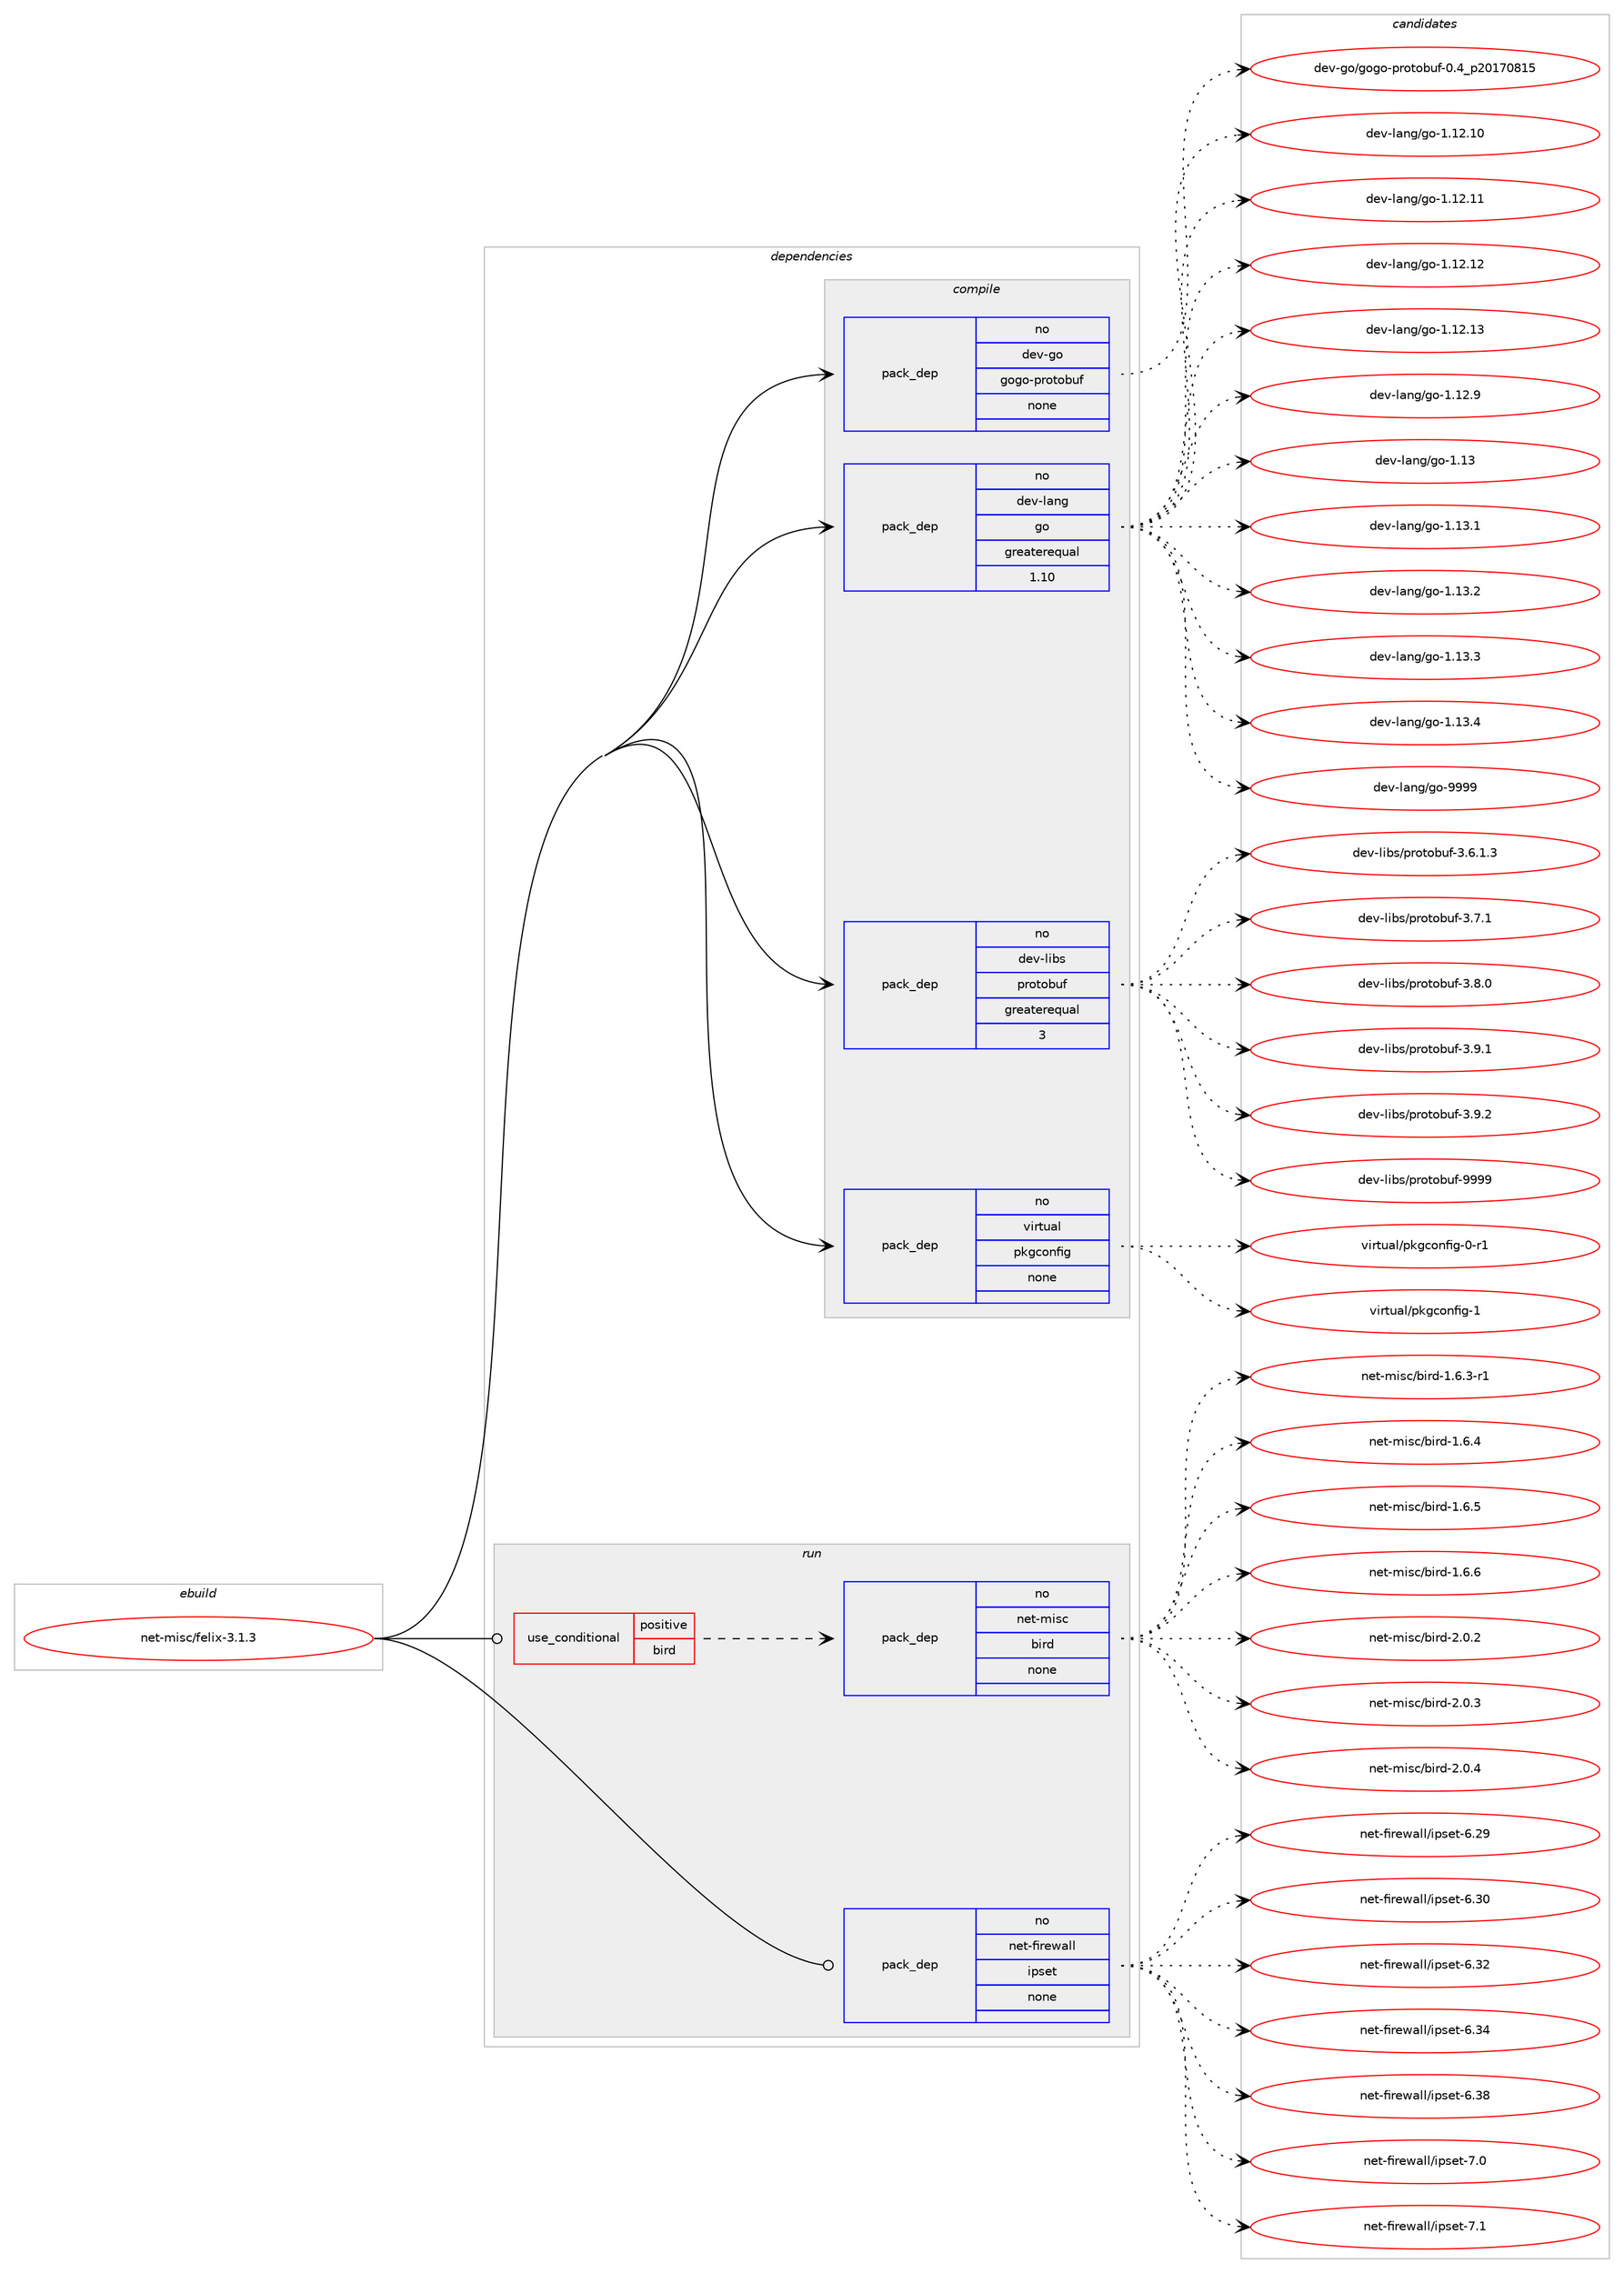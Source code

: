 digraph prolog {

# *************
# Graph options
# *************

newrank=true;
concentrate=true;
compound=true;
graph [rankdir=LR,fontname=Helvetica,fontsize=10,ranksep=1.5];#, ranksep=2.5, nodesep=0.2];
edge  [arrowhead=vee];
node  [fontname=Helvetica,fontsize=10];

# **********
# The ebuild
# **********

subgraph cluster_leftcol {
color=gray;
rank=same;
label=<<i>ebuild</i>>;
id [label="net-misc/felix-3.1.3", color=red, width=4, href="../net-misc/felix-3.1.3.svg"];
}

# ****************
# The dependencies
# ****************

subgraph cluster_midcol {
color=gray;
label=<<i>dependencies</i>>;
subgraph cluster_compile {
fillcolor="#eeeeee";
style=filled;
label=<<i>compile</i>>;
subgraph pack615169 {
dependency832879 [label=<<TABLE BORDER="0" CELLBORDER="1" CELLSPACING="0" CELLPADDING="4" WIDTH="220"><TR><TD ROWSPAN="6" CELLPADDING="30">pack_dep</TD></TR><TR><TD WIDTH="110">no</TD></TR><TR><TD>dev-go</TD></TR><TR><TD>gogo-protobuf</TD></TR><TR><TD>none</TD></TR><TR><TD></TD></TR></TABLE>>, shape=none, color=blue];
}
id:e -> dependency832879:w [weight=20,style="solid",arrowhead="vee"];
subgraph pack615170 {
dependency832880 [label=<<TABLE BORDER="0" CELLBORDER="1" CELLSPACING="0" CELLPADDING="4" WIDTH="220"><TR><TD ROWSPAN="6" CELLPADDING="30">pack_dep</TD></TR><TR><TD WIDTH="110">no</TD></TR><TR><TD>dev-lang</TD></TR><TR><TD>go</TD></TR><TR><TD>greaterequal</TD></TR><TR><TD>1.10</TD></TR></TABLE>>, shape=none, color=blue];
}
id:e -> dependency832880:w [weight=20,style="solid",arrowhead="vee"];
subgraph pack615171 {
dependency832881 [label=<<TABLE BORDER="0" CELLBORDER="1" CELLSPACING="0" CELLPADDING="4" WIDTH="220"><TR><TD ROWSPAN="6" CELLPADDING="30">pack_dep</TD></TR><TR><TD WIDTH="110">no</TD></TR><TR><TD>dev-libs</TD></TR><TR><TD>protobuf</TD></TR><TR><TD>greaterequal</TD></TR><TR><TD>3</TD></TR></TABLE>>, shape=none, color=blue];
}
id:e -> dependency832881:w [weight=20,style="solid",arrowhead="vee"];
subgraph pack615172 {
dependency832882 [label=<<TABLE BORDER="0" CELLBORDER="1" CELLSPACING="0" CELLPADDING="4" WIDTH="220"><TR><TD ROWSPAN="6" CELLPADDING="30">pack_dep</TD></TR><TR><TD WIDTH="110">no</TD></TR><TR><TD>virtual</TD></TR><TR><TD>pkgconfig</TD></TR><TR><TD>none</TD></TR><TR><TD></TD></TR></TABLE>>, shape=none, color=blue];
}
id:e -> dependency832882:w [weight=20,style="solid",arrowhead="vee"];
}
subgraph cluster_compileandrun {
fillcolor="#eeeeee";
style=filled;
label=<<i>compile and run</i>>;
}
subgraph cluster_run {
fillcolor="#eeeeee";
style=filled;
label=<<i>run</i>>;
subgraph cond203103 {
dependency832883 [label=<<TABLE BORDER="0" CELLBORDER="1" CELLSPACING="0" CELLPADDING="4"><TR><TD ROWSPAN="3" CELLPADDING="10">use_conditional</TD></TR><TR><TD>positive</TD></TR><TR><TD>bird</TD></TR></TABLE>>, shape=none, color=red];
subgraph pack615173 {
dependency832884 [label=<<TABLE BORDER="0" CELLBORDER="1" CELLSPACING="0" CELLPADDING="4" WIDTH="220"><TR><TD ROWSPAN="6" CELLPADDING="30">pack_dep</TD></TR><TR><TD WIDTH="110">no</TD></TR><TR><TD>net-misc</TD></TR><TR><TD>bird</TD></TR><TR><TD>none</TD></TR><TR><TD></TD></TR></TABLE>>, shape=none, color=blue];
}
dependency832883:e -> dependency832884:w [weight=20,style="dashed",arrowhead="vee"];
}
id:e -> dependency832883:w [weight=20,style="solid",arrowhead="odot"];
subgraph pack615174 {
dependency832885 [label=<<TABLE BORDER="0" CELLBORDER="1" CELLSPACING="0" CELLPADDING="4" WIDTH="220"><TR><TD ROWSPAN="6" CELLPADDING="30">pack_dep</TD></TR><TR><TD WIDTH="110">no</TD></TR><TR><TD>net-firewall</TD></TR><TR><TD>ipset</TD></TR><TR><TD>none</TD></TR><TR><TD></TD></TR></TABLE>>, shape=none, color=blue];
}
id:e -> dependency832885:w [weight=20,style="solid",arrowhead="odot"];
}
}

# **************
# The candidates
# **************

subgraph cluster_choices {
rank=same;
color=gray;
label=<<i>candidates</i>>;

subgraph choice615169 {
color=black;
nodesep=1;
choice1001011184510311147103111103111451121141111161119811710245484652951125048495548564953 [label="dev-go/gogo-protobuf-0.4_p20170815", color=red, width=4,href="../dev-go/gogo-protobuf-0.4_p20170815.svg"];
dependency832879:e -> choice1001011184510311147103111103111451121141111161119811710245484652951125048495548564953:w [style=dotted,weight="100"];
}
subgraph choice615170 {
color=black;
nodesep=1;
choice1001011184510897110103471031114549464950464948 [label="dev-lang/go-1.12.10", color=red, width=4,href="../dev-lang/go-1.12.10.svg"];
choice1001011184510897110103471031114549464950464949 [label="dev-lang/go-1.12.11", color=red, width=4,href="../dev-lang/go-1.12.11.svg"];
choice1001011184510897110103471031114549464950464950 [label="dev-lang/go-1.12.12", color=red, width=4,href="../dev-lang/go-1.12.12.svg"];
choice1001011184510897110103471031114549464950464951 [label="dev-lang/go-1.12.13", color=red, width=4,href="../dev-lang/go-1.12.13.svg"];
choice10010111845108971101034710311145494649504657 [label="dev-lang/go-1.12.9", color=red, width=4,href="../dev-lang/go-1.12.9.svg"];
choice1001011184510897110103471031114549464951 [label="dev-lang/go-1.13", color=red, width=4,href="../dev-lang/go-1.13.svg"];
choice10010111845108971101034710311145494649514649 [label="dev-lang/go-1.13.1", color=red, width=4,href="../dev-lang/go-1.13.1.svg"];
choice10010111845108971101034710311145494649514650 [label="dev-lang/go-1.13.2", color=red, width=4,href="../dev-lang/go-1.13.2.svg"];
choice10010111845108971101034710311145494649514651 [label="dev-lang/go-1.13.3", color=red, width=4,href="../dev-lang/go-1.13.3.svg"];
choice10010111845108971101034710311145494649514652 [label="dev-lang/go-1.13.4", color=red, width=4,href="../dev-lang/go-1.13.4.svg"];
choice1001011184510897110103471031114557575757 [label="dev-lang/go-9999", color=red, width=4,href="../dev-lang/go-9999.svg"];
dependency832880:e -> choice1001011184510897110103471031114549464950464948:w [style=dotted,weight="100"];
dependency832880:e -> choice1001011184510897110103471031114549464950464949:w [style=dotted,weight="100"];
dependency832880:e -> choice1001011184510897110103471031114549464950464950:w [style=dotted,weight="100"];
dependency832880:e -> choice1001011184510897110103471031114549464950464951:w [style=dotted,weight="100"];
dependency832880:e -> choice10010111845108971101034710311145494649504657:w [style=dotted,weight="100"];
dependency832880:e -> choice1001011184510897110103471031114549464951:w [style=dotted,weight="100"];
dependency832880:e -> choice10010111845108971101034710311145494649514649:w [style=dotted,weight="100"];
dependency832880:e -> choice10010111845108971101034710311145494649514650:w [style=dotted,weight="100"];
dependency832880:e -> choice10010111845108971101034710311145494649514651:w [style=dotted,weight="100"];
dependency832880:e -> choice10010111845108971101034710311145494649514652:w [style=dotted,weight="100"];
dependency832880:e -> choice1001011184510897110103471031114557575757:w [style=dotted,weight="100"];
}
subgraph choice615171 {
color=black;
nodesep=1;
choice100101118451081059811547112114111116111981171024551465446494651 [label="dev-libs/protobuf-3.6.1.3", color=red, width=4,href="../dev-libs/protobuf-3.6.1.3.svg"];
choice10010111845108105981154711211411111611198117102455146554649 [label="dev-libs/protobuf-3.7.1", color=red, width=4,href="../dev-libs/protobuf-3.7.1.svg"];
choice10010111845108105981154711211411111611198117102455146564648 [label="dev-libs/protobuf-3.8.0", color=red, width=4,href="../dev-libs/protobuf-3.8.0.svg"];
choice10010111845108105981154711211411111611198117102455146574649 [label="dev-libs/protobuf-3.9.1", color=red, width=4,href="../dev-libs/protobuf-3.9.1.svg"];
choice10010111845108105981154711211411111611198117102455146574650 [label="dev-libs/protobuf-3.9.2", color=red, width=4,href="../dev-libs/protobuf-3.9.2.svg"];
choice100101118451081059811547112114111116111981171024557575757 [label="dev-libs/protobuf-9999", color=red, width=4,href="../dev-libs/protobuf-9999.svg"];
dependency832881:e -> choice100101118451081059811547112114111116111981171024551465446494651:w [style=dotted,weight="100"];
dependency832881:e -> choice10010111845108105981154711211411111611198117102455146554649:w [style=dotted,weight="100"];
dependency832881:e -> choice10010111845108105981154711211411111611198117102455146564648:w [style=dotted,weight="100"];
dependency832881:e -> choice10010111845108105981154711211411111611198117102455146574649:w [style=dotted,weight="100"];
dependency832881:e -> choice10010111845108105981154711211411111611198117102455146574650:w [style=dotted,weight="100"];
dependency832881:e -> choice100101118451081059811547112114111116111981171024557575757:w [style=dotted,weight="100"];
}
subgraph choice615172 {
color=black;
nodesep=1;
choice11810511411611797108471121071039911111010210510345484511449 [label="virtual/pkgconfig-0-r1", color=red, width=4,href="../virtual/pkgconfig-0-r1.svg"];
choice1181051141161179710847112107103991111101021051034549 [label="virtual/pkgconfig-1", color=red, width=4,href="../virtual/pkgconfig-1.svg"];
dependency832882:e -> choice11810511411611797108471121071039911111010210510345484511449:w [style=dotted,weight="100"];
dependency832882:e -> choice1181051141161179710847112107103991111101021051034549:w [style=dotted,weight="100"];
}
subgraph choice615173 {
color=black;
nodesep=1;
choice110101116451091051159947981051141004549465446514511449 [label="net-misc/bird-1.6.3-r1", color=red, width=4,href="../net-misc/bird-1.6.3-r1.svg"];
choice11010111645109105115994798105114100454946544652 [label="net-misc/bird-1.6.4", color=red, width=4,href="../net-misc/bird-1.6.4.svg"];
choice11010111645109105115994798105114100454946544653 [label="net-misc/bird-1.6.5", color=red, width=4,href="../net-misc/bird-1.6.5.svg"];
choice11010111645109105115994798105114100454946544654 [label="net-misc/bird-1.6.6", color=red, width=4,href="../net-misc/bird-1.6.6.svg"];
choice11010111645109105115994798105114100455046484650 [label="net-misc/bird-2.0.2", color=red, width=4,href="../net-misc/bird-2.0.2.svg"];
choice11010111645109105115994798105114100455046484651 [label="net-misc/bird-2.0.3", color=red, width=4,href="../net-misc/bird-2.0.3.svg"];
choice11010111645109105115994798105114100455046484652 [label="net-misc/bird-2.0.4", color=red, width=4,href="../net-misc/bird-2.0.4.svg"];
dependency832884:e -> choice110101116451091051159947981051141004549465446514511449:w [style=dotted,weight="100"];
dependency832884:e -> choice11010111645109105115994798105114100454946544652:w [style=dotted,weight="100"];
dependency832884:e -> choice11010111645109105115994798105114100454946544653:w [style=dotted,weight="100"];
dependency832884:e -> choice11010111645109105115994798105114100454946544654:w [style=dotted,weight="100"];
dependency832884:e -> choice11010111645109105115994798105114100455046484650:w [style=dotted,weight="100"];
dependency832884:e -> choice11010111645109105115994798105114100455046484651:w [style=dotted,weight="100"];
dependency832884:e -> choice11010111645109105115994798105114100455046484652:w [style=dotted,weight="100"];
}
subgraph choice615174 {
color=black;
nodesep=1;
choice1101011164510210511410111997108108471051121151011164554465057 [label="net-firewall/ipset-6.29", color=red, width=4,href="../net-firewall/ipset-6.29.svg"];
choice1101011164510210511410111997108108471051121151011164554465148 [label="net-firewall/ipset-6.30", color=red, width=4,href="../net-firewall/ipset-6.30.svg"];
choice1101011164510210511410111997108108471051121151011164554465150 [label="net-firewall/ipset-6.32", color=red, width=4,href="../net-firewall/ipset-6.32.svg"];
choice1101011164510210511410111997108108471051121151011164554465152 [label="net-firewall/ipset-6.34", color=red, width=4,href="../net-firewall/ipset-6.34.svg"];
choice1101011164510210511410111997108108471051121151011164554465156 [label="net-firewall/ipset-6.38", color=red, width=4,href="../net-firewall/ipset-6.38.svg"];
choice11010111645102105114101119971081084710511211510111645554648 [label="net-firewall/ipset-7.0", color=red, width=4,href="../net-firewall/ipset-7.0.svg"];
choice11010111645102105114101119971081084710511211510111645554649 [label="net-firewall/ipset-7.1", color=red, width=4,href="../net-firewall/ipset-7.1.svg"];
dependency832885:e -> choice1101011164510210511410111997108108471051121151011164554465057:w [style=dotted,weight="100"];
dependency832885:e -> choice1101011164510210511410111997108108471051121151011164554465148:w [style=dotted,weight="100"];
dependency832885:e -> choice1101011164510210511410111997108108471051121151011164554465150:w [style=dotted,weight="100"];
dependency832885:e -> choice1101011164510210511410111997108108471051121151011164554465152:w [style=dotted,weight="100"];
dependency832885:e -> choice1101011164510210511410111997108108471051121151011164554465156:w [style=dotted,weight="100"];
dependency832885:e -> choice11010111645102105114101119971081084710511211510111645554648:w [style=dotted,weight="100"];
dependency832885:e -> choice11010111645102105114101119971081084710511211510111645554649:w [style=dotted,weight="100"];
}
}

}
